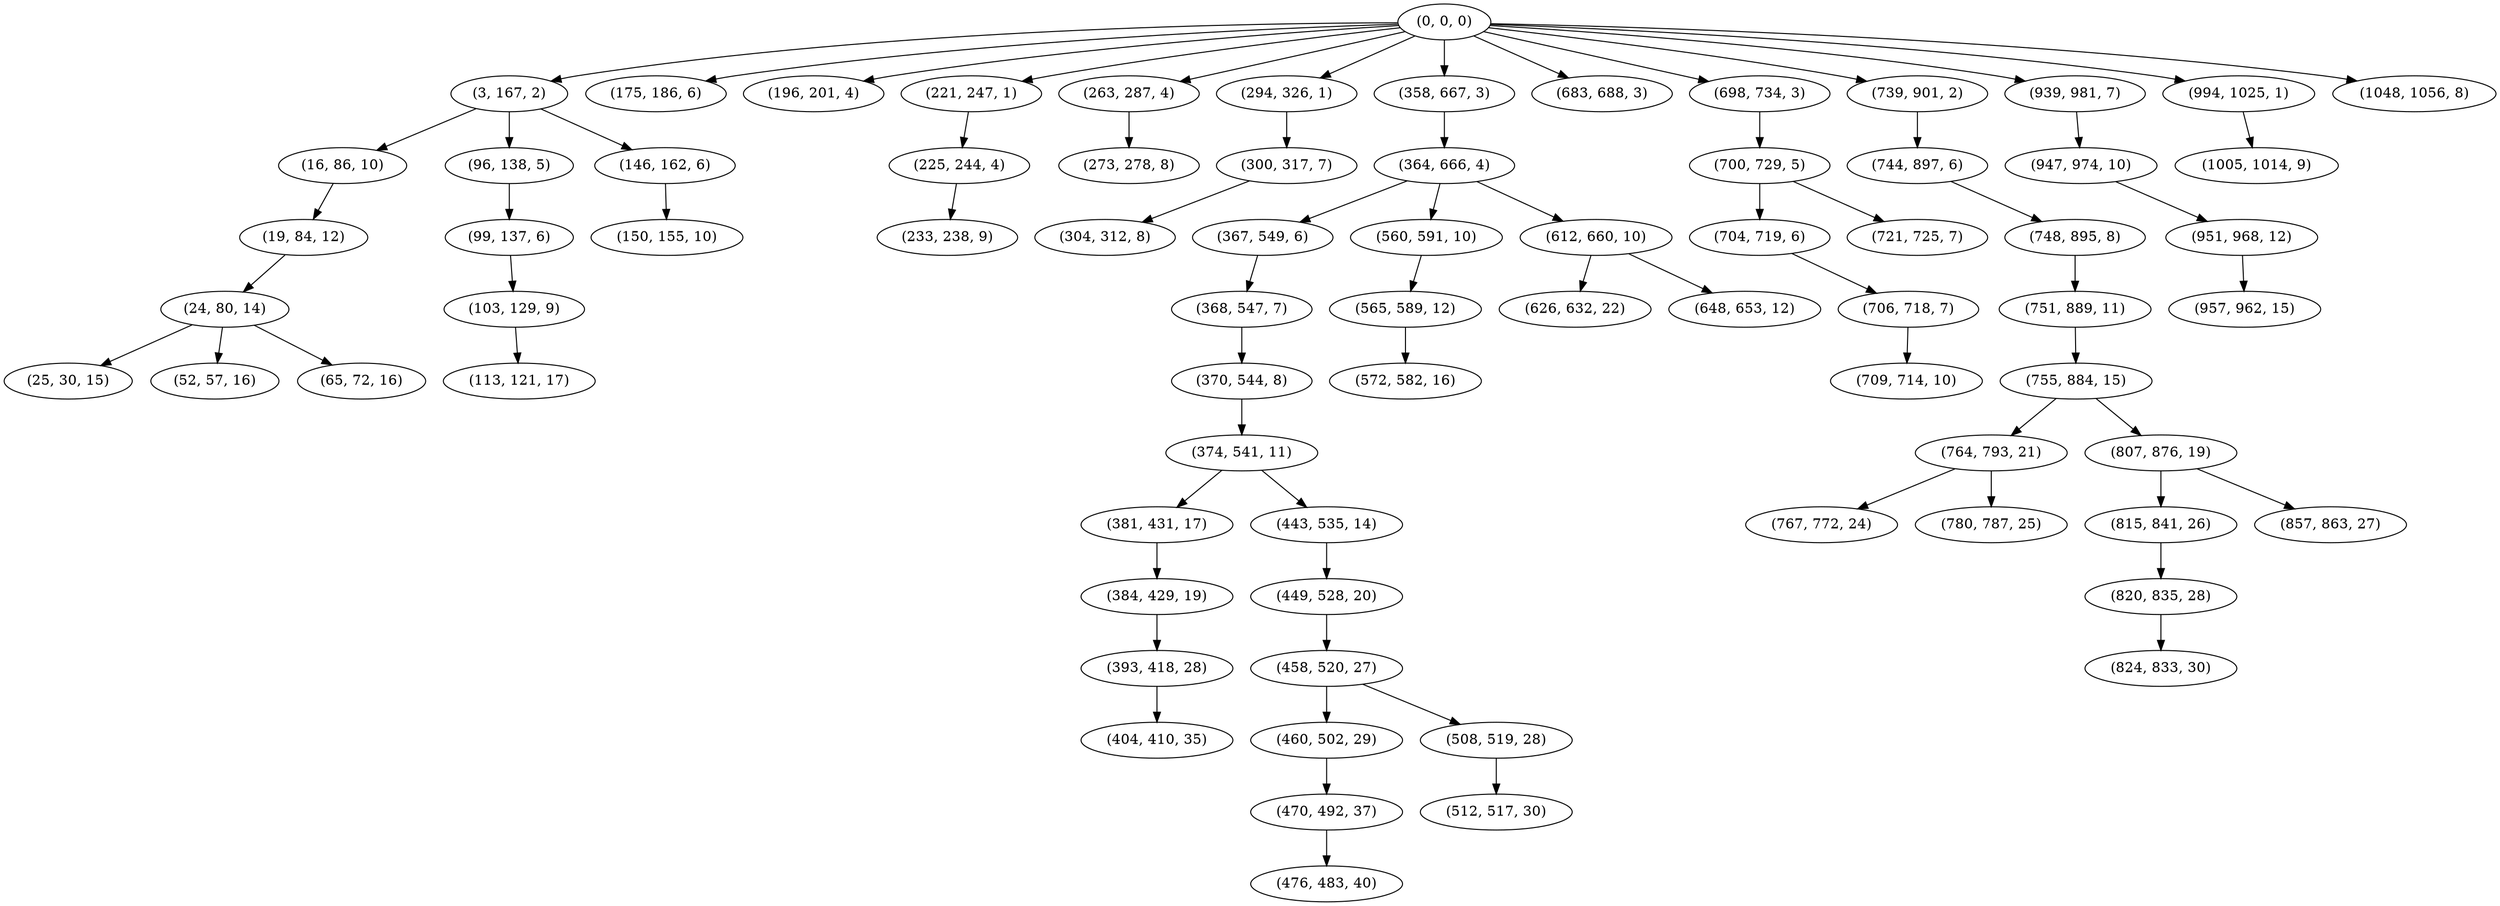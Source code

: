 digraph tree {
    "(0, 0, 0)";
    "(3, 167, 2)";
    "(16, 86, 10)";
    "(19, 84, 12)";
    "(24, 80, 14)";
    "(25, 30, 15)";
    "(52, 57, 16)";
    "(65, 72, 16)";
    "(96, 138, 5)";
    "(99, 137, 6)";
    "(103, 129, 9)";
    "(113, 121, 17)";
    "(146, 162, 6)";
    "(150, 155, 10)";
    "(175, 186, 6)";
    "(196, 201, 4)";
    "(221, 247, 1)";
    "(225, 244, 4)";
    "(233, 238, 9)";
    "(263, 287, 4)";
    "(273, 278, 8)";
    "(294, 326, 1)";
    "(300, 317, 7)";
    "(304, 312, 8)";
    "(358, 667, 3)";
    "(364, 666, 4)";
    "(367, 549, 6)";
    "(368, 547, 7)";
    "(370, 544, 8)";
    "(374, 541, 11)";
    "(381, 431, 17)";
    "(384, 429, 19)";
    "(393, 418, 28)";
    "(404, 410, 35)";
    "(443, 535, 14)";
    "(449, 528, 20)";
    "(458, 520, 27)";
    "(460, 502, 29)";
    "(470, 492, 37)";
    "(476, 483, 40)";
    "(508, 519, 28)";
    "(512, 517, 30)";
    "(560, 591, 10)";
    "(565, 589, 12)";
    "(572, 582, 16)";
    "(612, 660, 10)";
    "(626, 632, 22)";
    "(648, 653, 12)";
    "(683, 688, 3)";
    "(698, 734, 3)";
    "(700, 729, 5)";
    "(704, 719, 6)";
    "(706, 718, 7)";
    "(709, 714, 10)";
    "(721, 725, 7)";
    "(739, 901, 2)";
    "(744, 897, 6)";
    "(748, 895, 8)";
    "(751, 889, 11)";
    "(755, 884, 15)";
    "(764, 793, 21)";
    "(767, 772, 24)";
    "(780, 787, 25)";
    "(807, 876, 19)";
    "(815, 841, 26)";
    "(820, 835, 28)";
    "(824, 833, 30)";
    "(857, 863, 27)";
    "(939, 981, 7)";
    "(947, 974, 10)";
    "(951, 968, 12)";
    "(957, 962, 15)";
    "(994, 1025, 1)";
    "(1005, 1014, 9)";
    "(1048, 1056, 8)";
    "(0, 0, 0)" -> "(3, 167, 2)";
    "(0, 0, 0)" -> "(175, 186, 6)";
    "(0, 0, 0)" -> "(196, 201, 4)";
    "(0, 0, 0)" -> "(221, 247, 1)";
    "(0, 0, 0)" -> "(263, 287, 4)";
    "(0, 0, 0)" -> "(294, 326, 1)";
    "(0, 0, 0)" -> "(358, 667, 3)";
    "(0, 0, 0)" -> "(683, 688, 3)";
    "(0, 0, 0)" -> "(698, 734, 3)";
    "(0, 0, 0)" -> "(739, 901, 2)";
    "(0, 0, 0)" -> "(939, 981, 7)";
    "(0, 0, 0)" -> "(994, 1025, 1)";
    "(0, 0, 0)" -> "(1048, 1056, 8)";
    "(3, 167, 2)" -> "(16, 86, 10)";
    "(3, 167, 2)" -> "(96, 138, 5)";
    "(3, 167, 2)" -> "(146, 162, 6)";
    "(16, 86, 10)" -> "(19, 84, 12)";
    "(19, 84, 12)" -> "(24, 80, 14)";
    "(24, 80, 14)" -> "(25, 30, 15)";
    "(24, 80, 14)" -> "(52, 57, 16)";
    "(24, 80, 14)" -> "(65, 72, 16)";
    "(96, 138, 5)" -> "(99, 137, 6)";
    "(99, 137, 6)" -> "(103, 129, 9)";
    "(103, 129, 9)" -> "(113, 121, 17)";
    "(146, 162, 6)" -> "(150, 155, 10)";
    "(221, 247, 1)" -> "(225, 244, 4)";
    "(225, 244, 4)" -> "(233, 238, 9)";
    "(263, 287, 4)" -> "(273, 278, 8)";
    "(294, 326, 1)" -> "(300, 317, 7)";
    "(300, 317, 7)" -> "(304, 312, 8)";
    "(358, 667, 3)" -> "(364, 666, 4)";
    "(364, 666, 4)" -> "(367, 549, 6)";
    "(364, 666, 4)" -> "(560, 591, 10)";
    "(364, 666, 4)" -> "(612, 660, 10)";
    "(367, 549, 6)" -> "(368, 547, 7)";
    "(368, 547, 7)" -> "(370, 544, 8)";
    "(370, 544, 8)" -> "(374, 541, 11)";
    "(374, 541, 11)" -> "(381, 431, 17)";
    "(374, 541, 11)" -> "(443, 535, 14)";
    "(381, 431, 17)" -> "(384, 429, 19)";
    "(384, 429, 19)" -> "(393, 418, 28)";
    "(393, 418, 28)" -> "(404, 410, 35)";
    "(443, 535, 14)" -> "(449, 528, 20)";
    "(449, 528, 20)" -> "(458, 520, 27)";
    "(458, 520, 27)" -> "(460, 502, 29)";
    "(458, 520, 27)" -> "(508, 519, 28)";
    "(460, 502, 29)" -> "(470, 492, 37)";
    "(470, 492, 37)" -> "(476, 483, 40)";
    "(508, 519, 28)" -> "(512, 517, 30)";
    "(560, 591, 10)" -> "(565, 589, 12)";
    "(565, 589, 12)" -> "(572, 582, 16)";
    "(612, 660, 10)" -> "(626, 632, 22)";
    "(612, 660, 10)" -> "(648, 653, 12)";
    "(698, 734, 3)" -> "(700, 729, 5)";
    "(700, 729, 5)" -> "(704, 719, 6)";
    "(700, 729, 5)" -> "(721, 725, 7)";
    "(704, 719, 6)" -> "(706, 718, 7)";
    "(706, 718, 7)" -> "(709, 714, 10)";
    "(739, 901, 2)" -> "(744, 897, 6)";
    "(744, 897, 6)" -> "(748, 895, 8)";
    "(748, 895, 8)" -> "(751, 889, 11)";
    "(751, 889, 11)" -> "(755, 884, 15)";
    "(755, 884, 15)" -> "(764, 793, 21)";
    "(755, 884, 15)" -> "(807, 876, 19)";
    "(764, 793, 21)" -> "(767, 772, 24)";
    "(764, 793, 21)" -> "(780, 787, 25)";
    "(807, 876, 19)" -> "(815, 841, 26)";
    "(807, 876, 19)" -> "(857, 863, 27)";
    "(815, 841, 26)" -> "(820, 835, 28)";
    "(820, 835, 28)" -> "(824, 833, 30)";
    "(939, 981, 7)" -> "(947, 974, 10)";
    "(947, 974, 10)" -> "(951, 968, 12)";
    "(951, 968, 12)" -> "(957, 962, 15)";
    "(994, 1025, 1)" -> "(1005, 1014, 9)";
}
